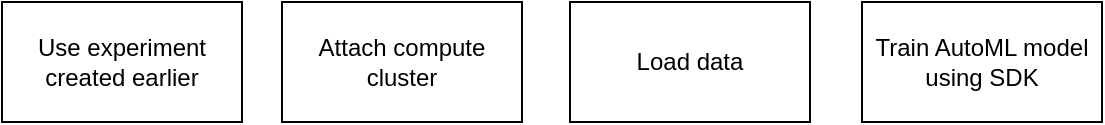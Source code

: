 <mxfile version="14.1.8" type="github">
  <diagram id="fg60nb90TH9lsVp_RRxl" name="Page-1">
    <mxGraphModel dx="1184" dy="1919" grid="1" gridSize="10" guides="1" tooltips="1" connect="1" arrows="1" fold="1" page="1" pageScale="1" pageWidth="827" pageHeight="1169" math="0" shadow="0">
      <root>
        <mxCell id="0" />
        <mxCell id="1" parent="0" />
        <mxCell id="fuQawJ-9HYH_amYJ94Kk-1" value="Load data" style="rounded=0;whiteSpace=wrap;html=1;" vertex="1" parent="1">
          <mxGeometry x="294" y="-1140" width="120" height="60" as="geometry" />
        </mxCell>
        <mxCell id="fuQawJ-9HYH_amYJ94Kk-2" value="Use experiment created earlier" style="rounded=0;whiteSpace=wrap;html=1;" vertex="1" parent="1">
          <mxGeometry x="10" y="-1140" width="120" height="60" as="geometry" />
        </mxCell>
        <mxCell id="fuQawJ-9HYH_amYJ94Kk-3" value="Attach compute cluster" style="rounded=0;whiteSpace=wrap;html=1;" vertex="1" parent="1">
          <mxGeometry x="150" y="-1140" width="120" height="60" as="geometry" />
        </mxCell>
        <mxCell id="fuQawJ-9HYH_amYJ94Kk-4" value="Train AutoML model using SDK" style="rounded=0;whiteSpace=wrap;html=1;" vertex="1" parent="1">
          <mxGeometry x="440" y="-1140" width="120" height="60" as="geometry" />
        </mxCell>
      </root>
    </mxGraphModel>
  </diagram>
</mxfile>
